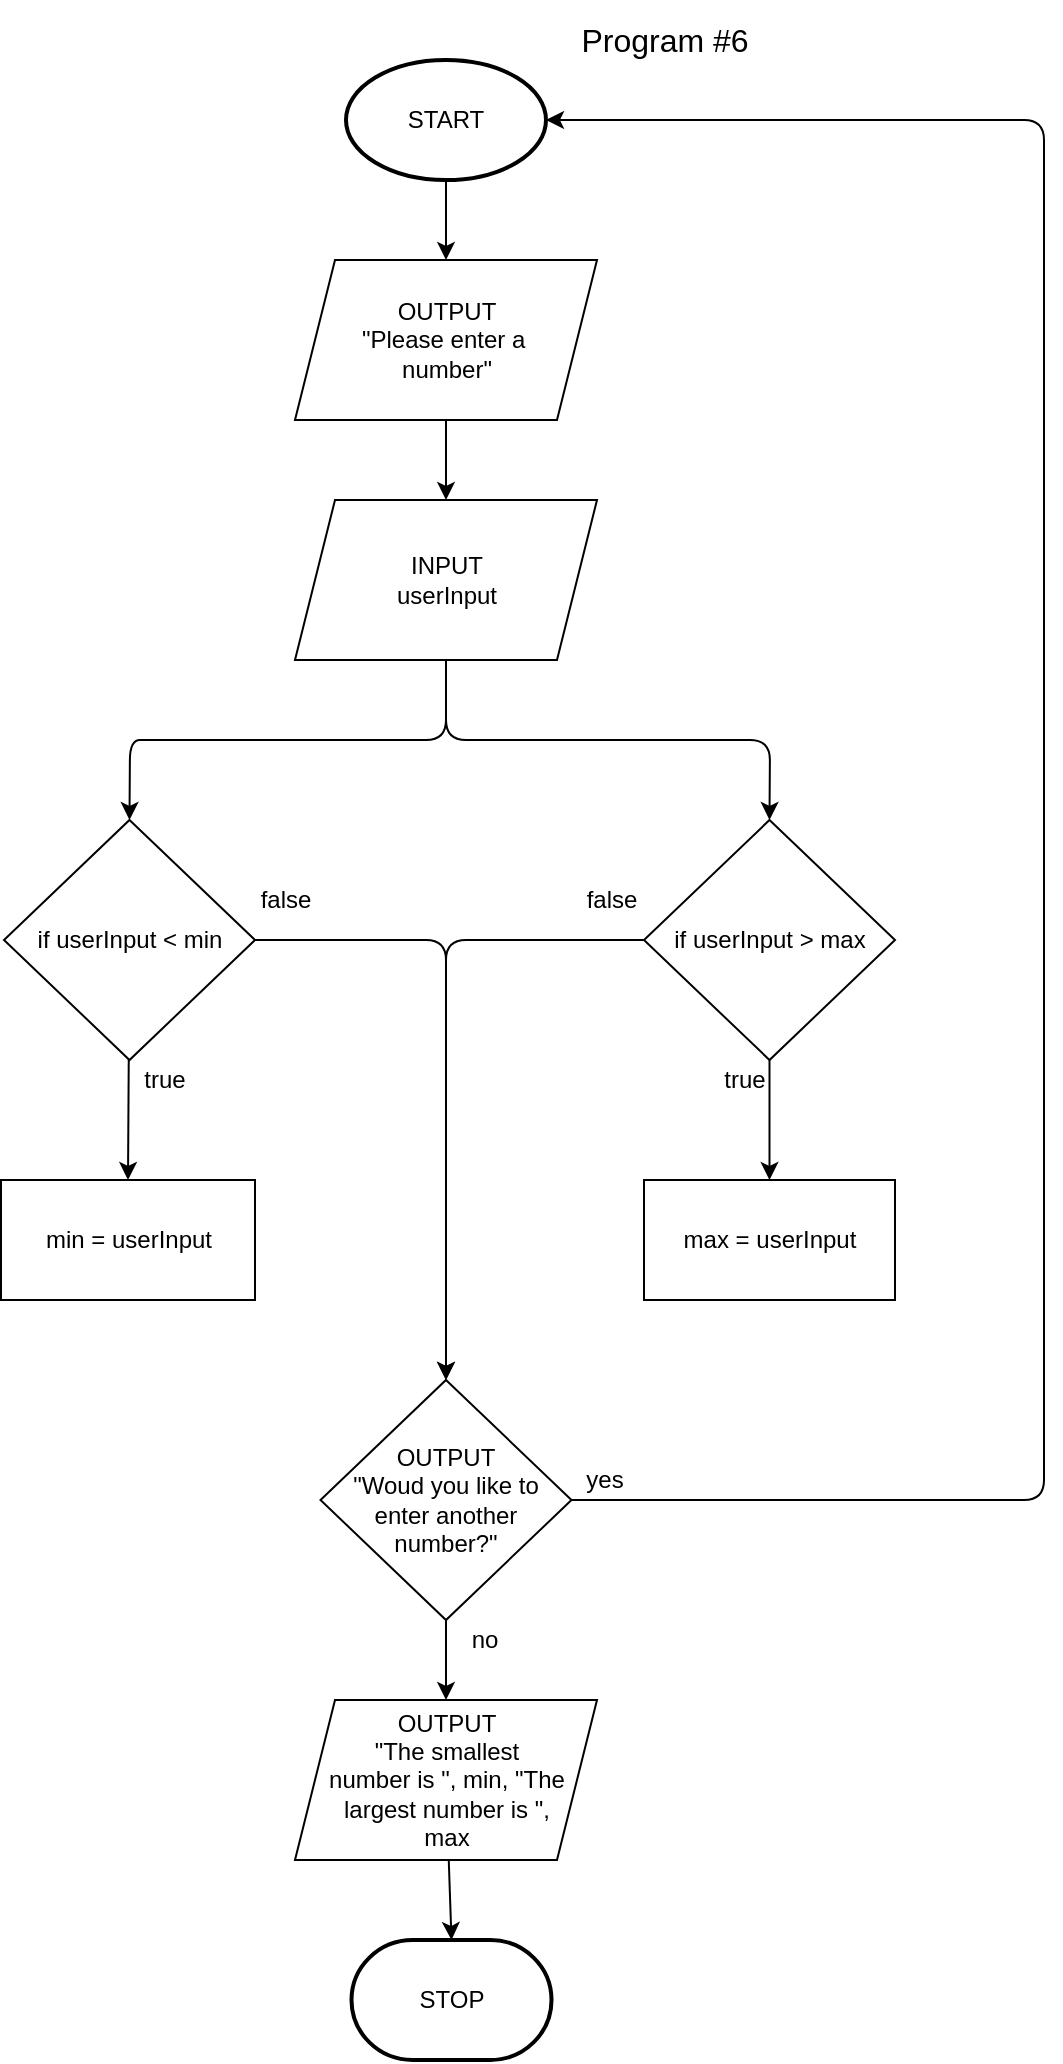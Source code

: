 <mxfile>
    <diagram id="C5RBs43oDa-KdzZeNtuy" name="Page-1">
        <mxGraphModel dx="900" dy="1320" grid="1" gridSize="10" guides="1" tooltips="1" connect="1" arrows="1" fold="1" page="1" pageScale="1" pageWidth="827" pageHeight="1169" math="0" shadow="0">
            <root>
                <mxCell id="WIyWlLk6GJQsqaUBKTNV-0"/>
                <mxCell id="WIyWlLk6GJQsqaUBKTNV-1" parent="WIyWlLk6GJQsqaUBKTNV-0"/>
                <mxCell id="50" value="STOP" style="strokeWidth=2;html=1;shape=mxgraph.flowchart.terminator;whiteSpace=wrap;" vertex="1" parent="WIyWlLk6GJQsqaUBKTNV-1">
                    <mxGeometry x="1213.75" y="1120" width="100" height="60" as="geometry"/>
                </mxCell>
                <mxCell id="61" style="edgeStyle=none;html=1;entryX=0.5;entryY=0;entryDx=0;entryDy=0;" edge="1" parent="WIyWlLk6GJQsqaUBKTNV-1" source="52" target="60">
                    <mxGeometry relative="1" as="geometry"/>
                </mxCell>
                <mxCell id="52" value="START" style="strokeWidth=2;html=1;shape=mxgraph.flowchart.start_1;whiteSpace=wrap;" vertex="1" parent="WIyWlLk6GJQsqaUBKTNV-1">
                    <mxGeometry x="1211" y="180" width="100" height="60" as="geometry"/>
                </mxCell>
                <mxCell id="53" value="Program #6" style="text;html=1;strokeColor=none;fillColor=none;align=center;verticalAlign=middle;whiteSpace=wrap;rounded=0;fontSize=16;" vertex="1" parent="WIyWlLk6GJQsqaUBKTNV-1">
                    <mxGeometry x="1321" y="150" width="99" height="40" as="geometry"/>
                </mxCell>
                <mxCell id="66" style="edgeStyle=none;html=1;exitX=0.5;exitY=1;exitDx=0;exitDy=0;entryX=0.5;entryY=0;entryDx=0;entryDy=0;" edge="1" parent="WIyWlLk6GJQsqaUBKTNV-1" source="60" target="62">
                    <mxGeometry relative="1" as="geometry"/>
                </mxCell>
                <mxCell id="60" value="OUTPUT&lt;br&gt;&quot;Please enter a&amp;nbsp;&lt;br&gt;number&quot;" style="shape=parallelogram;perimeter=parallelogramPerimeter;whiteSpace=wrap;html=1;fixedSize=1;" vertex="1" parent="WIyWlLk6GJQsqaUBKTNV-1">
                    <mxGeometry x="1185.5" y="280" width="151" height="80" as="geometry"/>
                </mxCell>
                <mxCell id="74" style="edgeStyle=none;html=1;entryX=0.5;entryY=0;entryDx=0;entryDy=0;" edge="1" parent="WIyWlLk6GJQsqaUBKTNV-1" source="62" target="67">
                    <mxGeometry relative="1" as="geometry">
                        <Array as="points">
                            <mxPoint x="1261" y="520"/>
                            <mxPoint x="1123" y="520"/>
                            <mxPoint x="1103" y="520"/>
                        </Array>
                    </mxGeometry>
                </mxCell>
                <mxCell id="75" style="edgeStyle=none;html=1;entryX=0.5;entryY=0;entryDx=0;entryDy=0;" edge="1" parent="WIyWlLk6GJQsqaUBKTNV-1" source="62" target="72">
                    <mxGeometry relative="1" as="geometry">
                        <Array as="points">
                            <mxPoint x="1261" y="520"/>
                            <mxPoint x="1423" y="520"/>
                        </Array>
                    </mxGeometry>
                </mxCell>
                <mxCell id="62" value="INPUT&lt;br&gt;userInput" style="shape=parallelogram;perimeter=parallelogramPerimeter;whiteSpace=wrap;html=1;fixedSize=1;" vertex="1" parent="WIyWlLk6GJQsqaUBKTNV-1">
                    <mxGeometry x="1185.5" y="400" width="151" height="80" as="geometry"/>
                </mxCell>
                <mxCell id="79" style="edgeStyle=none;html=1;entryX=0.5;entryY=0;entryDx=0;entryDy=0;" edge="1" parent="WIyWlLk6GJQsqaUBKTNV-1" source="67" target="77">
                    <mxGeometry relative="1" as="geometry">
                        <Array as="points">
                            <mxPoint x="1261" y="620"/>
                        </Array>
                    </mxGeometry>
                </mxCell>
                <mxCell id="91" style="edgeStyle=none;html=1;entryX=0.5;entryY=0;entryDx=0;entryDy=0;" edge="1" parent="WIyWlLk6GJQsqaUBKTNV-1" source="67" target="85">
                    <mxGeometry relative="1" as="geometry"/>
                </mxCell>
                <mxCell id="67" value="if userInput&amp;nbsp;&amp;lt; min" style="rhombus;whiteSpace=wrap;html=1;" vertex="1" parent="WIyWlLk6GJQsqaUBKTNV-1">
                    <mxGeometry x="1040" y="560" width="125.5" height="120" as="geometry"/>
                </mxCell>
                <mxCell id="81" style="edgeStyle=none;html=1;exitX=0;exitY=0.5;exitDx=0;exitDy=0;entryX=0.5;entryY=0;entryDx=0;entryDy=0;" edge="1" parent="WIyWlLk6GJQsqaUBKTNV-1" source="72" target="77">
                    <mxGeometry relative="1" as="geometry">
                        <Array as="points">
                            <mxPoint x="1261" y="620"/>
                        </Array>
                    </mxGeometry>
                </mxCell>
                <mxCell id="90" style="edgeStyle=none;html=1;entryX=0.5;entryY=0;entryDx=0;entryDy=0;" edge="1" parent="WIyWlLk6GJQsqaUBKTNV-1" source="72" target="86">
                    <mxGeometry relative="1" as="geometry"/>
                </mxCell>
                <mxCell id="72" value="if userInput&amp;nbsp;&amp;gt; max" style="rhombus;whiteSpace=wrap;html=1;" vertex="1" parent="WIyWlLk6GJQsqaUBKTNV-1">
                    <mxGeometry x="1360" y="560" width="125.5" height="120" as="geometry"/>
                </mxCell>
                <mxCell id="82" style="edgeStyle=none;html=1;entryX=1;entryY=0.5;entryDx=0;entryDy=0;entryPerimeter=0;" edge="1" parent="WIyWlLk6GJQsqaUBKTNV-1" source="77" target="52">
                    <mxGeometry relative="1" as="geometry">
                        <Array as="points">
                            <mxPoint x="1560" y="900"/>
                            <mxPoint x="1560" y="210"/>
                        </Array>
                    </mxGeometry>
                </mxCell>
                <mxCell id="97" style="edgeStyle=none;html=1;entryX=0.5;entryY=0;entryDx=0;entryDy=0;" edge="1" parent="WIyWlLk6GJQsqaUBKTNV-1" source="77" target="96">
                    <mxGeometry relative="1" as="geometry"/>
                </mxCell>
                <mxCell id="77" value="&lt;span&gt;OUTPUT&lt;/span&gt;&lt;br&gt;&lt;span&gt;&quot;Woud you like to&lt;/span&gt;&lt;br&gt;&lt;span&gt;enter another&lt;/span&gt;&lt;br&gt;&lt;span&gt;number?&quot;&lt;/span&gt;" style="rhombus;whiteSpace=wrap;html=1;" vertex="1" parent="WIyWlLk6GJQsqaUBKTNV-1">
                    <mxGeometry x="1198.25" y="840" width="125.5" height="120" as="geometry"/>
                </mxCell>
                <mxCell id="80" value="false" style="text;html=1;strokeColor=none;fillColor=none;align=center;verticalAlign=middle;whiteSpace=wrap;rounded=0;" vertex="1" parent="WIyWlLk6GJQsqaUBKTNV-1">
                    <mxGeometry x="1151" y="585" width="60" height="30" as="geometry"/>
                </mxCell>
                <mxCell id="84" value="false" style="text;html=1;strokeColor=none;fillColor=none;align=center;verticalAlign=middle;whiteSpace=wrap;rounded=0;" vertex="1" parent="WIyWlLk6GJQsqaUBKTNV-1">
                    <mxGeometry x="1313.75" y="585" width="60" height="30" as="geometry"/>
                </mxCell>
                <mxCell id="85" value="min = userInput" style="rounded=0;whiteSpace=wrap;html=1;" vertex="1" parent="WIyWlLk6GJQsqaUBKTNV-1">
                    <mxGeometry x="1038.5" y="740" width="127" height="60" as="geometry"/>
                </mxCell>
                <mxCell id="86" value="max = userInput" style="rounded=0;whiteSpace=wrap;html=1;" vertex="1" parent="WIyWlLk6GJQsqaUBKTNV-1">
                    <mxGeometry x="1360" y="740" width="125.5" height="60" as="geometry"/>
                </mxCell>
                <mxCell id="92" value="true" style="text;html=1;align=center;verticalAlign=middle;resizable=0;points=[];autosize=1;strokeColor=none;fillColor=none;" vertex="1" parent="WIyWlLk6GJQsqaUBKTNV-1">
                    <mxGeometry x="1100" y="680" width="40" height="20" as="geometry"/>
                </mxCell>
                <mxCell id="93" value="true" style="text;html=1;align=center;verticalAlign=middle;resizable=0;points=[];autosize=1;strokeColor=none;fillColor=none;" vertex="1" parent="WIyWlLk6GJQsqaUBKTNV-1">
                    <mxGeometry x="1390" y="680" width="40" height="20" as="geometry"/>
                </mxCell>
                <mxCell id="94" value="yes" style="text;html=1;align=center;verticalAlign=middle;resizable=0;points=[];autosize=1;strokeColor=none;fillColor=none;" vertex="1" parent="WIyWlLk6GJQsqaUBKTNV-1">
                    <mxGeometry x="1325" y="880" width="30" height="20" as="geometry"/>
                </mxCell>
                <mxCell id="99" style="edgeStyle=none;html=1;entryX=0.5;entryY=0;entryDx=0;entryDy=0;entryPerimeter=0;" edge="1" parent="WIyWlLk6GJQsqaUBKTNV-1" source="96" target="50">
                    <mxGeometry relative="1" as="geometry"/>
                </mxCell>
                <mxCell id="96" value="OUTPUT&lt;br&gt;&quot;The smallest &lt;br&gt;number is &quot;, min, &quot;The&lt;br&gt;largest number is &quot;,&lt;br&gt;max" style="shape=parallelogram;perimeter=parallelogramPerimeter;whiteSpace=wrap;html=1;fixedSize=1;" vertex="1" parent="WIyWlLk6GJQsqaUBKTNV-1">
                    <mxGeometry x="1185.5" y="1000" width="151" height="80" as="geometry"/>
                </mxCell>
                <mxCell id="98" value="no" style="text;html=1;align=center;verticalAlign=middle;resizable=0;points=[];autosize=1;strokeColor=none;fillColor=none;" vertex="1" parent="WIyWlLk6GJQsqaUBKTNV-1">
                    <mxGeometry x="1265" y="960" width="30" height="20" as="geometry"/>
                </mxCell>
            </root>
        </mxGraphModel>
    </diagram>
</mxfile>